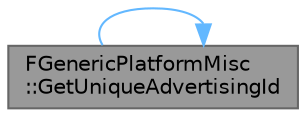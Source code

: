 digraph "FGenericPlatformMisc::GetUniqueAdvertisingId"
{
 // INTERACTIVE_SVG=YES
 // LATEX_PDF_SIZE
  bgcolor="transparent";
  edge [fontname=Helvetica,fontsize=10,labelfontname=Helvetica,labelfontsize=10];
  node [fontname=Helvetica,fontsize=10,shape=box,height=0.2,width=0.4];
  rankdir="LR";
  Node1 [id="Node000001",label="FGenericPlatformMisc\l::GetUniqueAdvertisingId",height=0.2,width=0.4,color="gray40", fillcolor="grey60", style="filled", fontcolor="black",tooltip="Returns a unique string for advertising identification."];
  Node1 -> Node1 [id="edge1_Node000001_Node000001",color="steelblue1",style="solid",tooltip=" "];
}
